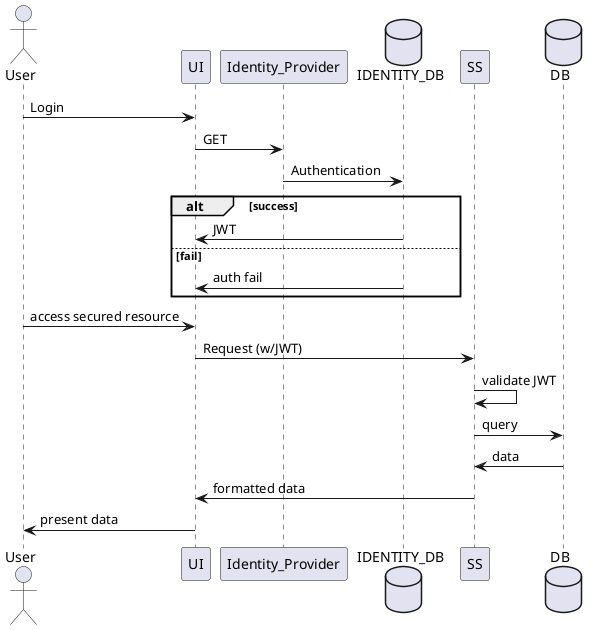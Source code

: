 @startuml
actor       User       as user
participant UI as ui
participant Identity_Provider as idpro
database    IDENTITY_DB    as iddb
participant SS as ss
database DB as db
user -> ui : Login
ui -> idpro : GET
idpro -> iddb : Authentication
alt success
    iddb -> ui : JWT
else fail
    iddb -> ui: auth fail
end
user -> ui: access secured resource
ui -> ss: Request (w/JWT)
ss -> ss: validate JWT
ss -> db: query
db -> ss: data
ss -> ui: formatted data
ui -> user: present data
@enduml